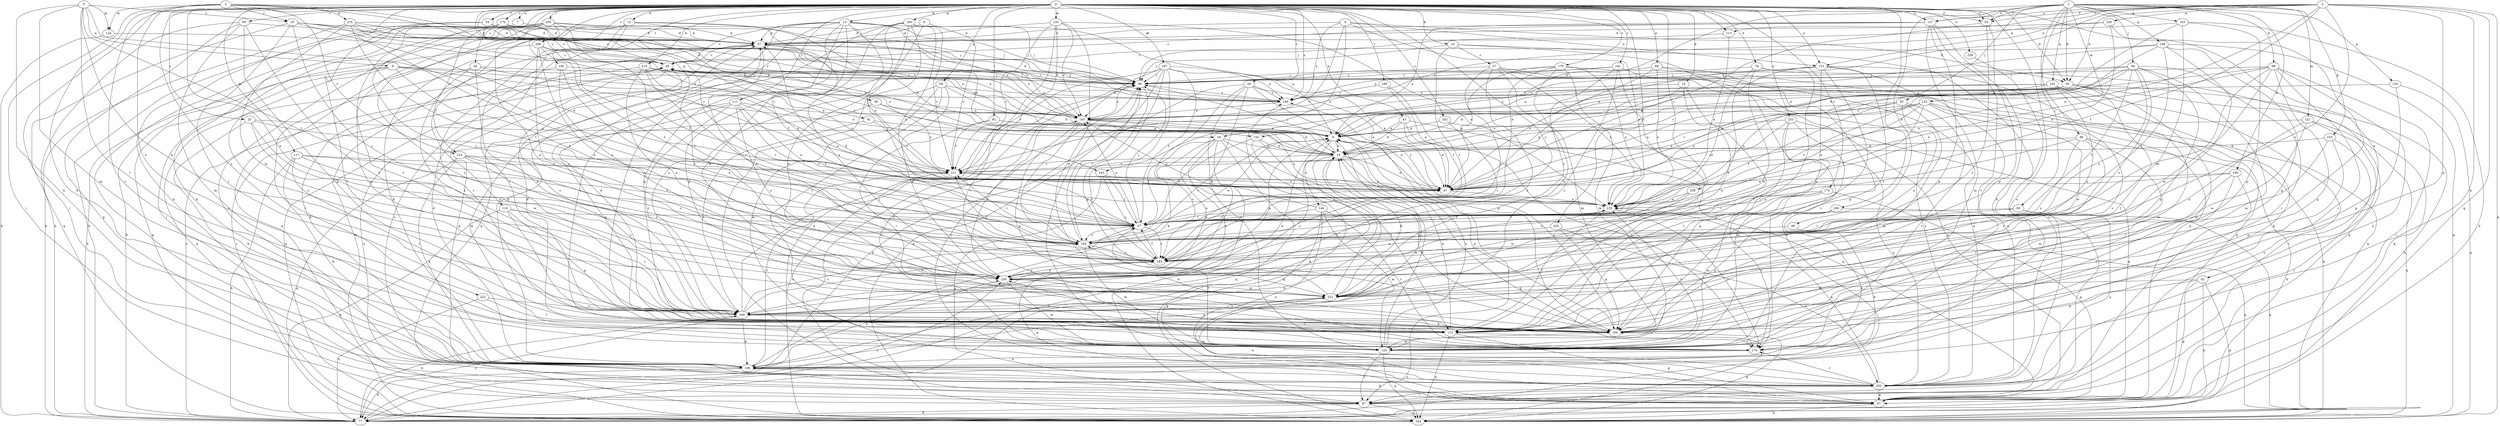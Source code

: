 strict digraph  {
0;
1;
2;
3;
4;
5;
6;
7;
8;
9;
10;
12;
13;
15;
16;
18;
20;
23;
24;
25;
27;
28;
35;
37;
38;
42;
43;
47;
54;
55;
57;
59;
61;
66;
67;
76;
77;
81;
85;
87;
88;
93;
94;
95;
96;
98;
99;
100;
102;
106;
110;
111;
113;
115;
117;
120;
121;
122;
124;
125;
133;
135;
137;
143;
144;
145;
148;
150;
153;
154;
160;
162;
163;
164;
170;
172;
174;
178;
180;
181;
183;
188;
190;
192;
197;
202;
205;
206;
210;
211;
215;
216;
220;
221;
222;
225;
228;
230;
233;
238;
240;
242;
249;
0 -> 7  [label=a];
0 -> 10  [label=b];
0 -> 12  [label=b];
0 -> 13  [label=b];
0 -> 15  [label=b];
0 -> 20  [label=c];
0 -> 23  [label=c];
0 -> 24  [label=c];
0 -> 35  [label=d];
0 -> 38  [label=e];
0 -> 42  [label=e];
0 -> 43  [label=e];
0 -> 54  [label=f];
0 -> 55  [label=f];
0 -> 59  [label=g];
0 -> 61  [label=g];
0 -> 66  [label=g];
0 -> 76  [label=h];
0 -> 81  [label=i];
0 -> 85  [label=i];
0 -> 87  [label=i];
0 -> 110  [label=l];
0 -> 111  [label=l];
0 -> 113  [label=l];
0 -> 117  [label=m];
0 -> 120  [label=m];
0 -> 133  [label=n];
0 -> 137  [label=o];
0 -> 160  [label=q];
0 -> 170  [label=r];
0 -> 172  [label=r];
0 -> 178  [label=s];
0 -> 180  [label=s];
0 -> 181  [label=s];
0 -> 183  [label=s];
0 -> 188  [label=t];
0 -> 190  [label=t];
0 -> 192  [label=t];
0 -> 197  [label=u];
0 -> 202  [label=u];
0 -> 205  [label=v];
0 -> 206  [label=v];
0 -> 210  [label=v];
0 -> 215  [label=w];
0 -> 222  [label=x];
0 -> 225  [label=x];
0 -> 228  [label=x];
0 -> 230  [label=x];
0 -> 233  [label=y];
0 -> 238  [label=y];
0 -> 240  [label=y];
0 -> 242  [label=z];
0 -> 249  [label=z];
1 -> 35  [label=d];
1 -> 55  [label=f];
1 -> 88  [label=j];
1 -> 93  [label=j];
1 -> 94  [label=j];
1 -> 95  [label=j];
1 -> 98  [label=k];
1 -> 99  [label=k];
1 -> 100  [label=k];
1 -> 102  [label=k];
1 -> 121  [label=m];
1 -> 122  [label=m];
1 -> 137  [label=o];
1 -> 148  [label=p];
1 -> 150  [label=p];
1 -> 153  [label=p];
1 -> 162  [label=q];
1 -> 163  [label=q];
2 -> 16  [label=b];
2 -> 25  [label=c];
2 -> 55  [label=f];
2 -> 87  [label=i];
2 -> 102  [label=k];
2 -> 106  [label=k];
2 -> 124  [label=m];
2 -> 174  [label=r];
2 -> 210  [label=v];
2 -> 216  [label=w];
3 -> 16  [label=b];
3 -> 35  [label=d];
3 -> 47  [label=e];
3 -> 55  [label=f];
3 -> 57  [label=f];
3 -> 67  [label=g];
3 -> 106  [label=k];
3 -> 113  [label=l];
3 -> 133  [label=n];
3 -> 137  [label=o];
3 -> 154  [label=p];
3 -> 164  [label=q];
3 -> 183  [label=s];
3 -> 220  [label=w];
4 -> 35  [label=d];
4 -> 37  [label=d];
4 -> 133  [label=n];
4 -> 135  [label=n];
4 -> 143  [label=o];
4 -> 211  [label=v];
4 -> 240  [label=y];
5 -> 8  [label=a];
5 -> 25  [label=c];
5 -> 106  [label=k];
5 -> 115  [label=l];
5 -> 124  [label=m];
5 -> 125  [label=m];
5 -> 135  [label=n];
5 -> 192  [label=t];
5 -> 221  [label=w];
6 -> 37  [label=d];
6 -> 211  [label=v];
6 -> 249  [label=z];
7 -> 37  [label=d];
7 -> 249  [label=z];
8 -> 57  [label=f];
8 -> 67  [label=g];
8 -> 77  [label=h];
8 -> 96  [label=j];
8 -> 143  [label=o];
8 -> 240  [label=y];
8 -> 249  [label=z];
9 -> 18  [label=b];
9 -> 87  [label=i];
9 -> 144  [label=o];
9 -> 192  [label=t];
9 -> 249  [label=z];
10 -> 27  [label=c];
10 -> 67  [label=g];
10 -> 77  [label=h];
10 -> 96  [label=j];
10 -> 183  [label=s];
12 -> 18  [label=b];
12 -> 37  [label=d];
12 -> 57  [label=f];
12 -> 106  [label=k];
12 -> 115  [label=l];
12 -> 164  [label=q];
12 -> 174  [label=r];
13 -> 9  [label=a];
13 -> 28  [label=c];
13 -> 37  [label=d];
13 -> 47  [label=e];
13 -> 96  [label=j];
13 -> 106  [label=k];
13 -> 115  [label=l];
13 -> 145  [label=o];
13 -> 154  [label=p];
13 -> 164  [label=q];
13 -> 221  [label=w];
15 -> 47  [label=e];
15 -> 115  [label=l];
15 -> 221  [label=w];
15 -> 240  [label=y];
16 -> 18  [label=b];
16 -> 57  [label=f];
16 -> 77  [label=h];
16 -> 154  [label=p];
16 -> 164  [label=q];
16 -> 183  [label=s];
16 -> 230  [label=x];
16 -> 249  [label=z];
18 -> 28  [label=c];
18 -> 47  [label=e];
18 -> 96  [label=j];
18 -> 106  [label=k];
18 -> 154  [label=p];
18 -> 164  [label=q];
18 -> 211  [label=v];
20 -> 47  [label=e];
20 -> 77  [label=h];
20 -> 106  [label=k];
20 -> 125  [label=m];
20 -> 154  [label=p];
20 -> 230  [label=x];
20 -> 240  [label=y];
23 -> 9  [label=a];
23 -> 47  [label=e];
23 -> 106  [label=k];
23 -> 221  [label=w];
23 -> 230  [label=x];
24 -> 9  [label=a];
24 -> 96  [label=j];
24 -> 174  [label=r];
24 -> 221  [label=w];
24 -> 249  [label=z];
25 -> 28  [label=c];
25 -> 37  [label=d];
25 -> 47  [label=e];
25 -> 115  [label=l];
25 -> 164  [label=q];
25 -> 183  [label=s];
25 -> 240  [label=y];
27 -> 67  [label=g];
27 -> 96  [label=j];
27 -> 125  [label=m];
27 -> 135  [label=n];
27 -> 183  [label=s];
27 -> 202  [label=u];
27 -> 249  [label=z];
28 -> 96  [label=j];
28 -> 145  [label=o];
28 -> 164  [label=q];
28 -> 192  [label=t];
28 -> 230  [label=x];
35 -> 18  [label=b];
35 -> 47  [label=e];
35 -> 57  [label=f];
35 -> 67  [label=g];
35 -> 77  [label=h];
35 -> 115  [label=l];
35 -> 125  [label=m];
35 -> 145  [label=o];
35 -> 240  [label=y];
37 -> 28  [label=c];
37 -> 67  [label=g];
37 -> 145  [label=o];
37 -> 202  [label=u];
37 -> 230  [label=x];
37 -> 240  [label=y];
38 -> 145  [label=o];
38 -> 202  [label=u];
38 -> 211  [label=v];
42 -> 67  [label=g];
42 -> 77  [label=h];
42 -> 154  [label=p];
42 -> 164  [label=q];
42 -> 221  [label=w];
43 -> 9  [label=a];
43 -> 18  [label=b];
43 -> 47  [label=e];
43 -> 67  [label=g];
43 -> 174  [label=r];
47 -> 28  [label=c];
47 -> 135  [label=n];
47 -> 211  [label=v];
54 -> 9  [label=a];
54 -> 37  [label=d];
54 -> 106  [label=k];
54 -> 115  [label=l];
54 -> 145  [label=o];
55 -> 47  [label=e];
55 -> 154  [label=p];
55 -> 249  [label=z];
57 -> 96  [label=j];
57 -> 145  [label=o];
57 -> 183  [label=s];
57 -> 192  [label=t];
57 -> 211  [label=v];
59 -> 18  [label=b];
59 -> 87  [label=i];
59 -> 125  [label=m];
59 -> 174  [label=r];
59 -> 230  [label=x];
59 -> 240  [label=y];
61 -> 9  [label=a];
61 -> 211  [label=v];
61 -> 249  [label=z];
66 -> 47  [label=e];
66 -> 67  [label=g];
66 -> 96  [label=j];
66 -> 135  [label=n];
66 -> 174  [label=r];
67 -> 106  [label=k];
67 -> 164  [label=q];
67 -> 221  [label=w];
76 -> 67  [label=g];
76 -> 96  [label=j];
76 -> 115  [label=l];
76 -> 192  [label=t];
76 -> 221  [label=w];
77 -> 18  [label=b];
77 -> 28  [label=c];
77 -> 230  [label=x];
77 -> 249  [label=z];
81 -> 9  [label=a];
81 -> 18  [label=b];
81 -> 115  [label=l];
81 -> 211  [label=v];
85 -> 37  [label=d];
85 -> 67  [label=g];
85 -> 77  [label=h];
85 -> 125  [label=m];
85 -> 154  [label=p];
85 -> 249  [label=z];
87 -> 77  [label=h];
87 -> 164  [label=q];
88 -> 18  [label=b];
88 -> 57  [label=f];
88 -> 77  [label=h];
88 -> 125  [label=m];
88 -> 230  [label=x];
88 -> 249  [label=z];
93 -> 47  [label=e];
93 -> 57  [label=f];
93 -> 125  [label=m];
93 -> 145  [label=o];
93 -> 174  [label=r];
93 -> 230  [label=x];
94 -> 9  [label=a];
94 -> 47  [label=e];
94 -> 96  [label=j];
94 -> 125  [label=m];
94 -> 154  [label=p];
94 -> 174  [label=r];
94 -> 183  [label=s];
94 -> 192  [label=t];
94 -> 211  [label=v];
94 -> 230  [label=x];
95 -> 57  [label=f];
95 -> 164  [label=q];
95 -> 192  [label=t];
95 -> 202  [label=u];
96 -> 37  [label=d];
96 -> 145  [label=o];
96 -> 192  [label=t];
96 -> 240  [label=y];
98 -> 9  [label=a];
98 -> 87  [label=i];
98 -> 96  [label=j];
98 -> 135  [label=n];
98 -> 154  [label=p];
98 -> 174  [label=r];
98 -> 183  [label=s];
98 -> 202  [label=u];
98 -> 221  [label=w];
99 -> 106  [label=k];
99 -> 192  [label=t];
100 -> 47  [label=e];
100 -> 57  [label=f];
100 -> 87  [label=i];
100 -> 115  [label=l];
100 -> 174  [label=r];
102 -> 18  [label=b];
102 -> 57  [label=f];
102 -> 115  [label=l];
102 -> 164  [label=q];
106 -> 9  [label=a];
106 -> 37  [label=d];
106 -> 77  [label=h];
106 -> 202  [label=u];
106 -> 211  [label=v];
106 -> 230  [label=x];
110 -> 57  [label=f];
110 -> 77  [label=h];
110 -> 115  [label=l];
110 -> 154  [label=p];
110 -> 249  [label=z];
111 -> 47  [label=e];
111 -> 57  [label=f];
111 -> 125  [label=m];
111 -> 135  [label=n];
111 -> 145  [label=o];
111 -> 154  [label=p];
111 -> 230  [label=x];
111 -> 249  [label=z];
113 -> 96  [label=j];
113 -> 135  [label=n];
115 -> 18  [label=b];
115 -> 67  [label=g];
115 -> 164  [label=q];
115 -> 174  [label=r];
117 -> 57  [label=f];
117 -> 77  [label=h];
117 -> 106  [label=k];
117 -> 115  [label=l];
117 -> 211  [label=v];
117 -> 230  [label=x];
120 -> 37  [label=d];
120 -> 135  [label=n];
120 -> 145  [label=o];
120 -> 164  [label=q];
120 -> 174  [label=r];
120 -> 211  [label=v];
120 -> 221  [label=w];
121 -> 9  [label=a];
121 -> 164  [label=q];
121 -> 202  [label=u];
121 -> 221  [label=w];
121 -> 230  [label=x];
122 -> 47  [label=e];
122 -> 57  [label=f];
122 -> 135  [label=n];
122 -> 145  [label=o];
122 -> 164  [label=q];
122 -> 211  [label=v];
122 -> 221  [label=w];
122 -> 249  [label=z];
124 -> 77  [label=h];
124 -> 211  [label=v];
125 -> 9  [label=a];
125 -> 18  [label=b];
125 -> 37  [label=d];
125 -> 57  [label=f];
125 -> 87  [label=i];
125 -> 96  [label=j];
125 -> 135  [label=n];
125 -> 145  [label=o];
125 -> 164  [label=q];
133 -> 87  [label=i];
133 -> 96  [label=j];
133 -> 115  [label=l];
133 -> 145  [label=o];
133 -> 154  [label=p];
133 -> 202  [label=u];
133 -> 221  [label=w];
133 -> 230  [label=x];
135 -> 57  [label=f];
135 -> 115  [label=l];
135 -> 174  [label=r];
135 -> 240  [label=y];
137 -> 9  [label=a];
137 -> 28  [label=c];
137 -> 37  [label=d];
137 -> 106  [label=k];
137 -> 125  [label=m];
137 -> 154  [label=p];
137 -> 174  [label=r];
143 -> 47  [label=e];
143 -> 57  [label=f];
143 -> 67  [label=g];
143 -> 183  [label=s];
144 -> 57  [label=f];
144 -> 67  [label=g];
144 -> 125  [label=m];
144 -> 145  [label=o];
144 -> 174  [label=r];
144 -> 202  [label=u];
145 -> 9  [label=a];
145 -> 47  [label=e];
145 -> 87  [label=i];
145 -> 135  [label=n];
145 -> 154  [label=p];
145 -> 192  [label=t];
145 -> 230  [label=x];
148 -> 9  [label=a];
148 -> 18  [label=b];
148 -> 28  [label=c];
148 -> 115  [label=l];
148 -> 154  [label=p];
148 -> 164  [label=q];
148 -> 192  [label=t];
150 -> 154  [label=p];
150 -> 164  [label=q];
150 -> 240  [label=y];
153 -> 18  [label=b];
153 -> 87  [label=i];
153 -> 115  [label=l];
153 -> 154  [label=p];
154 -> 9  [label=a];
154 -> 37  [label=d];
154 -> 125  [label=m];
154 -> 230  [label=x];
160 -> 37  [label=d];
160 -> 57  [label=f];
160 -> 96  [label=j];
160 -> 135  [label=n];
160 -> 154  [label=p];
160 -> 174  [label=r];
160 -> 211  [label=v];
160 -> 221  [label=w];
160 -> 230  [label=x];
162 -> 18  [label=b];
162 -> 87  [label=i];
162 -> 106  [label=k];
162 -> 125  [label=m];
162 -> 135  [label=n];
162 -> 145  [label=o];
162 -> 230  [label=x];
162 -> 240  [label=y];
163 -> 18  [label=b];
163 -> 37  [label=d];
163 -> 77  [label=h];
163 -> 154  [label=p];
163 -> 221  [label=w];
164 -> 28  [label=c];
164 -> 37  [label=d];
164 -> 154  [label=p];
170 -> 18  [label=b];
170 -> 28  [label=c];
170 -> 37  [label=d];
170 -> 77  [label=h];
170 -> 87  [label=i];
170 -> 96  [label=j];
170 -> 106  [label=k];
170 -> 145  [label=o];
170 -> 183  [label=s];
172 -> 67  [label=g];
172 -> 125  [label=m];
172 -> 135  [label=n];
172 -> 174  [label=r];
172 -> 192  [label=t];
174 -> 106  [label=k];
174 -> 230  [label=x];
178 -> 47  [label=e];
178 -> 96  [label=j];
178 -> 125  [label=m];
178 -> 135  [label=n];
178 -> 164  [label=q];
178 -> 183  [label=s];
178 -> 221  [label=w];
180 -> 57  [label=f];
180 -> 106  [label=k];
180 -> 154  [label=p];
180 -> 164  [label=q];
181 -> 96  [label=j];
181 -> 115  [label=l];
181 -> 183  [label=s];
181 -> 202  [label=u];
181 -> 240  [label=y];
181 -> 249  [label=z];
183 -> 57  [label=f];
183 -> 67  [label=g];
183 -> 211  [label=v];
183 -> 230  [label=x];
188 -> 47  [label=e];
188 -> 57  [label=f];
188 -> 240  [label=y];
190 -> 96  [label=j];
190 -> 164  [label=q];
190 -> 183  [label=s];
190 -> 230  [label=x];
192 -> 9  [label=a];
192 -> 37  [label=d];
192 -> 47  [label=e];
192 -> 96  [label=j];
192 -> 125  [label=m];
192 -> 183  [label=s];
192 -> 211  [label=v];
197 -> 47  [label=e];
197 -> 57  [label=f];
197 -> 96  [label=j];
197 -> 145  [label=o];
197 -> 154  [label=p];
197 -> 164  [label=q];
197 -> 183  [label=s];
197 -> 211  [label=v];
197 -> 240  [label=y];
202 -> 67  [label=g];
202 -> 87  [label=i];
202 -> 96  [label=j];
202 -> 135  [label=n];
202 -> 174  [label=r];
202 -> 221  [label=w];
205 -> 37  [label=d];
205 -> 57  [label=f];
205 -> 87  [label=i];
205 -> 96  [label=j];
205 -> 154  [label=p];
205 -> 192  [label=t];
205 -> 202  [label=u];
205 -> 230  [label=x];
205 -> 249  [label=z];
206 -> 28  [label=c];
206 -> 77  [label=h];
206 -> 145  [label=o];
206 -> 183  [label=s];
206 -> 192  [label=t];
206 -> 230  [label=x];
210 -> 57  [label=f];
210 -> 106  [label=k];
210 -> 164  [label=q];
210 -> 183  [label=s];
210 -> 211  [label=v];
210 -> 249  [label=z];
211 -> 47  [label=e];
211 -> 96  [label=j];
211 -> 202  [label=u];
215 -> 47  [label=e];
215 -> 96  [label=j];
215 -> 106  [label=k];
215 -> 145  [label=o];
215 -> 192  [label=t];
215 -> 230  [label=x];
216 -> 28  [label=c];
216 -> 37  [label=d];
216 -> 77  [label=h];
216 -> 192  [label=t];
216 -> 211  [label=v];
216 -> 221  [label=w];
216 -> 240  [label=y];
220 -> 37  [label=d];
220 -> 115  [label=l];
220 -> 135  [label=n];
220 -> 145  [label=o];
221 -> 18  [label=b];
221 -> 192  [label=t];
221 -> 240  [label=y];
221 -> 249  [label=z];
222 -> 77  [label=h];
222 -> 115  [label=l];
222 -> 249  [label=z];
225 -> 154  [label=p];
225 -> 192  [label=t];
225 -> 202  [label=u];
228 -> 202  [label=u];
230 -> 9  [label=a];
230 -> 125  [label=m];
230 -> 135  [label=n];
230 -> 183  [label=s];
230 -> 221  [label=w];
233 -> 9  [label=a];
233 -> 47  [label=e];
233 -> 67  [label=g];
233 -> 115  [label=l];
233 -> 125  [label=m];
233 -> 154  [label=p];
238 -> 135  [label=n];
238 -> 183  [label=s];
238 -> 221  [label=w];
240 -> 37  [label=d];
240 -> 145  [label=o];
242 -> 9  [label=a];
242 -> 183  [label=s];
242 -> 202  [label=u];
249 -> 9  [label=a];
249 -> 28  [label=c];
249 -> 57  [label=f];
249 -> 77  [label=h];
249 -> 96  [label=j];
249 -> 106  [label=k];
249 -> 115  [label=l];
249 -> 154  [label=p];
249 -> 192  [label=t];
}
